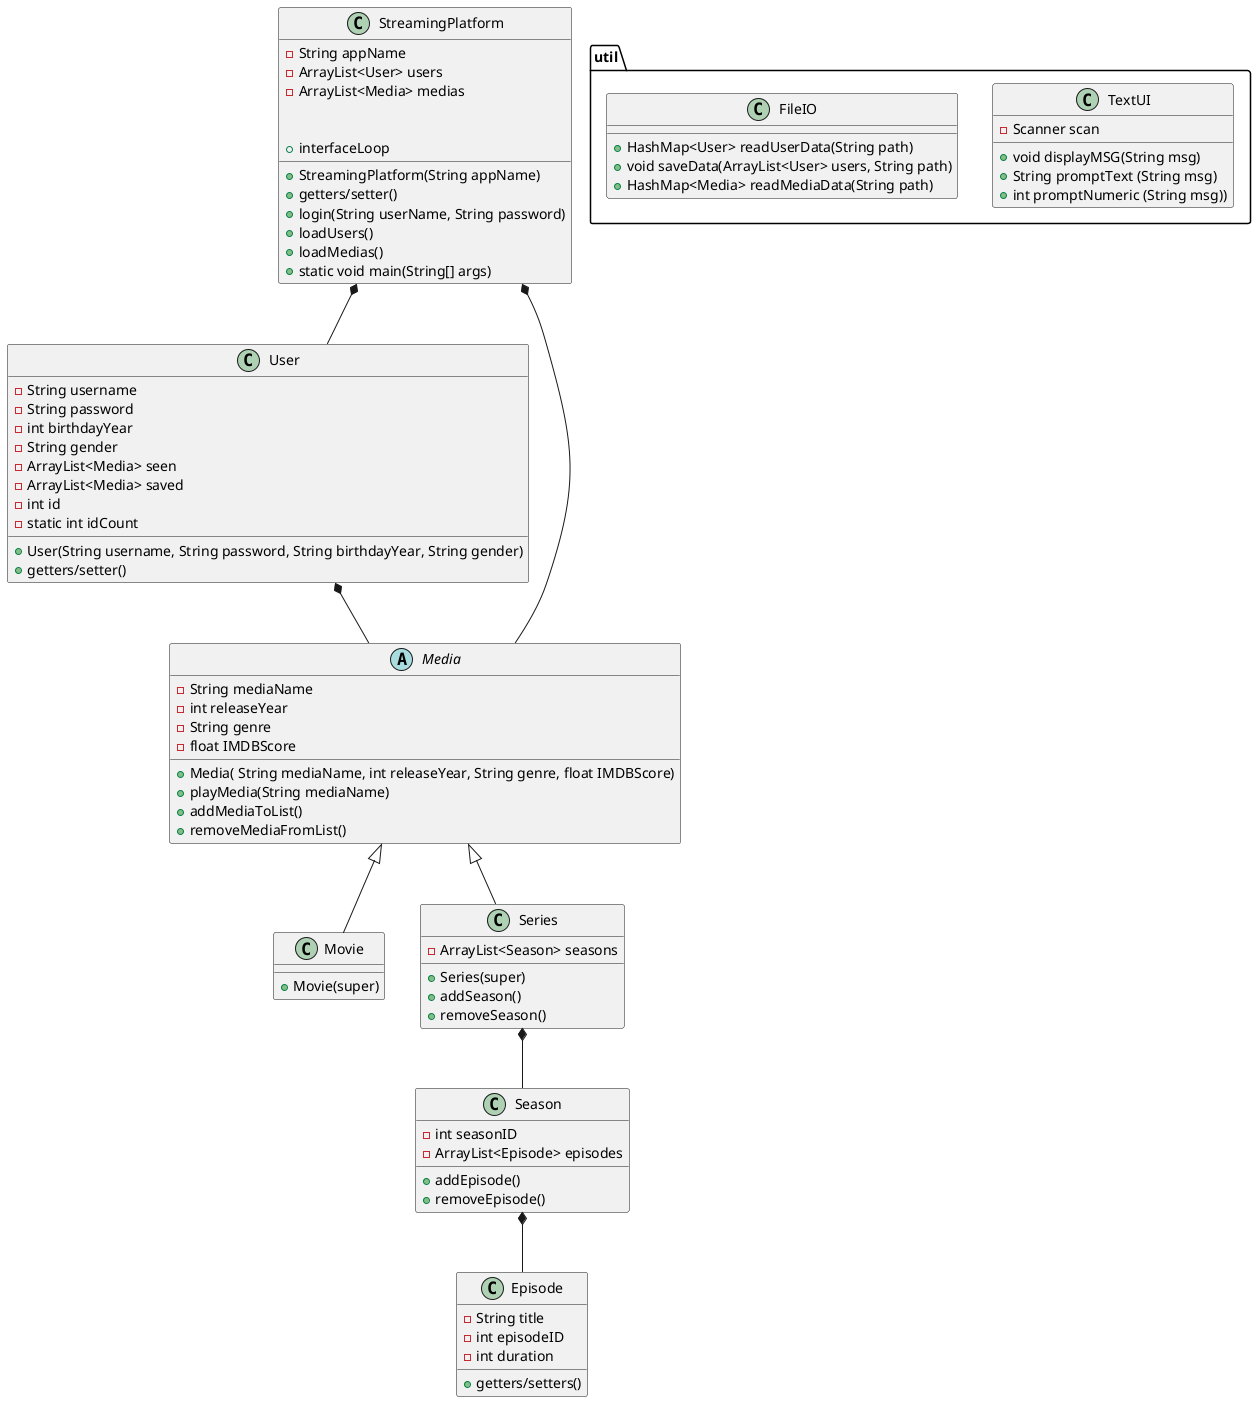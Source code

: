 @startuml

class StreamingPlatform{
- String appName
- ArrayList<User> users
- ArrayList<Media> medias
+ StreamingPlatform(String appName)


+ getters/setter()
+ login(String userName, String password)
+ loadUsers()
+ loadMedias()
+ interfaceLoop
+ static void main(String[] args)
}

class User{
- String username
- String password
- int birthdayYear
- String gender
- ArrayList<Media> seen
- ArrayList<Media> saved
- int id
- static int idCount

+ User(String username, String password, String birthdayYear, String gender)
+ getters/setter()

}

package "util"{

class TextUI{
- Scanner scan

+ void displayMSG(String msg)
+ String promptText (String msg)
+ int promptNumeric (String msg))
}

class FileIO{
+ HashMap<User> readUserData(String path)
+ void saveData(ArrayList<User> users, String path)
+ HashMap<Media> readMediaData(String path)
}

}

abstract class Media{
- String mediaName
- int releaseYear
- String genre
- float IMDBScore

+ Media( String mediaName, int releaseYear, String genre, float IMDBScore)
+ playMedia(String mediaName)
+ addMediaToList()
+ removeMediaFromList()
}

class Movie extends Media{
+ Movie(super)
}

class Series extends Media{
- ArrayList<Season> seasons
+ Series(super)
+ addSeason()
+ removeSeason()
}

class Season{
- int seasonID
- ArrayList<Episode> episodes
+ addEpisode()
+ removeEpisode()
}

class Episode{
- String title
- int episodeID
- int duration
+ getters/setters()
}

StreamingPlatform *-- Media

User *-- Media

StreamingPlatform *-- User

Series *-- Season

Season *-- Episode


@enduml